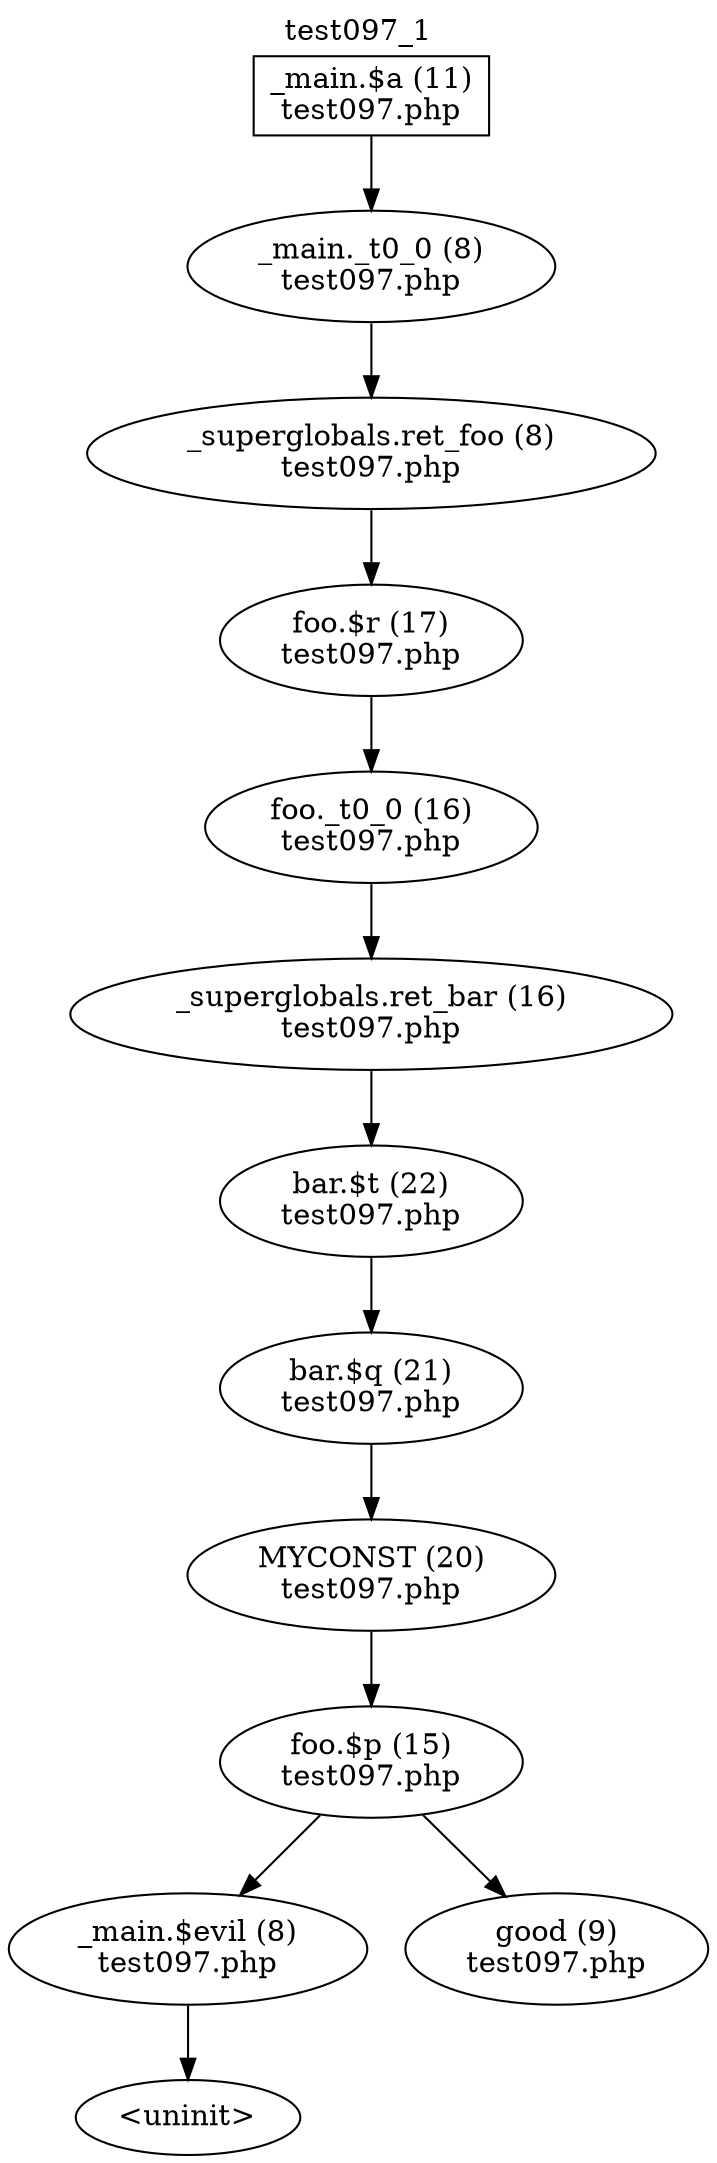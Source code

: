 digraph cfg {
  label="test097_1";
  labelloc=t;
  n1 [shape=box, label="_main.$a (11)\ntest097.php"];
  n2 [shape=ellipse, label="_main._t0_0 (8)\ntest097.php"];
  n3 [shape=ellipse, label="_superglobals.ret_foo (8)\ntest097.php"];
  n4 [shape=ellipse, label="foo.$r (17)\ntest097.php"];
  n5 [shape=ellipse, label="foo._t0_0 (16)\ntest097.php"];
  n6 [shape=ellipse, label="_superglobals.ret_bar (16)\ntest097.php"];
  n7 [shape=ellipse, label="bar.$t (22)\ntest097.php"];
  n8 [shape=ellipse, label="bar.$q (21)\ntest097.php"];
  n9 [shape=ellipse, label="MYCONST (20)\ntest097.php"];
  n10 [shape=ellipse, label="foo.$p (15)\ntest097.php"];
  n11 [shape=ellipse, label="_main.$evil (8)\ntest097.php"];
  n12 [shape=ellipse, label="good (9)\ntest097.php"];
  n13 [shape=ellipse, label="<uninit>"];
  n1 -> n2;
  n10 -> n11;
  n10 -> n12;
  n11 -> n13;
  n2 -> n3;
  n3 -> n4;
  n4 -> n5;
  n5 -> n6;
  n6 -> n7;
  n7 -> n8;
  n8 -> n9;
  n9 -> n10;
}
